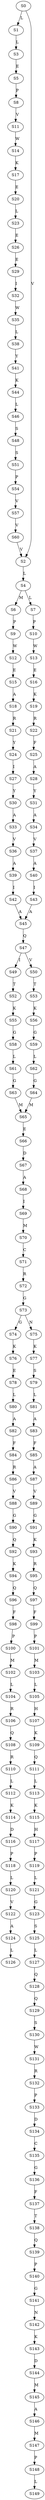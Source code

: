 strict digraph  {
	S0 -> S1 [ label = L ];
	S0 -> S2 [ label = V ];
	S1 -> S3 [ label = L ];
	S2 -> S4 [ label = L ];
	S3 -> S5 [ label = E ];
	S4 -> S6 [ label = M ];
	S4 -> S7 [ label = L ];
	S5 -> S8 [ label = P ];
	S6 -> S9 [ label = P ];
	S7 -> S10 [ label = P ];
	S8 -> S11 [ label = V ];
	S9 -> S12 [ label = W ];
	S10 -> S13 [ label = W ];
	S11 -> S14 [ label = W ];
	S12 -> S15 [ label = E ];
	S13 -> S16 [ label = E ];
	S14 -> S17 [ label = K ];
	S15 -> S18 [ label = A ];
	S16 -> S19 [ label = K ];
	S17 -> S20 [ label = E ];
	S18 -> S21 [ label = R ];
	S19 -> S22 [ label = R ];
	S20 -> S23 [ label = L ];
	S21 -> S24 [ label = Y ];
	S22 -> S25 [ label = F ];
	S23 -> S26 [ label = E ];
	S24 -> S27 [ label = I ];
	S25 -> S28 [ label = A ];
	S26 -> S29 [ label = E ];
	S27 -> S30 [ label = Y ];
	S28 -> S31 [ label = Y ];
	S29 -> S32 [ label = I ];
	S30 -> S33 [ label = A ];
	S31 -> S34 [ label = A ];
	S32 -> S35 [ label = W ];
	S33 -> S36 [ label = V ];
	S34 -> S37 [ label = V ];
	S35 -> S38 [ label = L ];
	S36 -> S39 [ label = A ];
	S37 -> S40 [ label = A ];
	S38 -> S41 [ label = Y ];
	S39 -> S42 [ label = I ];
	S40 -> S43 [ label = I ];
	S41 -> S44 [ label = K ];
	S42 -> S45 [ label = A ];
	S43 -> S45 [ label = A ];
	S44 -> S46 [ label = L ];
	S45 -> S47 [ label = Q ];
	S46 -> S48 [ label = S ];
	S47 -> S49 [ label = I ];
	S47 -> S50 [ label = V ];
	S48 -> S51 [ label = S ];
	S49 -> S52 [ label = T ];
	S50 -> S53 [ label = T ];
	S51 -> S54 [ label = P ];
	S52 -> S55 [ label = K ];
	S53 -> S56 [ label = K ];
	S54 -> S57 [ label = V ];
	S55 -> S58 [ label = G ];
	S56 -> S59 [ label = G ];
	S57 -> S60 [ label = V ];
	S58 -> S61 [ label = L ];
	S59 -> S62 [ label = L ];
	S60 -> S2 [ label = V ];
	S61 -> S63 [ label = G ];
	S62 -> S64 [ label = G ];
	S63 -> S65 [ label = M ];
	S64 -> S65 [ label = M ];
	S65 -> S66 [ label = E ];
	S66 -> S67 [ label = D ];
	S67 -> S68 [ label = A ];
	S68 -> S69 [ label = I ];
	S69 -> S70 [ label = M ];
	S70 -> S71 [ label = C ];
	S71 -> S72 [ label = R ];
	S72 -> S73 [ label = G ];
	S73 -> S74 [ label = G ];
	S73 -> S75 [ label = N ];
	S74 -> S76 [ label = K ];
	S75 -> S77 [ label = K ];
	S76 -> S78 [ label = E ];
	S77 -> S79 [ label = S ];
	S78 -> S80 [ label = L ];
	S79 -> S81 [ label = L ];
	S80 -> S82 [ label = A ];
	S81 -> S83 [ label = A ];
	S82 -> S84 [ label = F ];
	S83 -> S85 [ label = F ];
	S84 -> S86 [ label = R ];
	S85 -> S87 [ label = A ];
	S86 -> S88 [ label = V ];
	S87 -> S89 [ label = V ];
	S88 -> S90 [ label = G ];
	S89 -> S91 [ label = G ];
	S90 -> S92 [ label = Q ];
	S91 -> S93 [ label = K ];
	S92 -> S94 [ label = K ];
	S93 -> S95 [ label = R ];
	S94 -> S96 [ label = Q ];
	S95 -> S97 [ label = Q ];
	S96 -> S98 [ label = F ];
	S97 -> S99 [ label = F ];
	S98 -> S100 [ label = P ];
	S99 -> S101 [ label = P ];
	S100 -> S102 [ label = M ];
	S101 -> S103 [ label = M ];
	S102 -> S104 [ label = L ];
	S103 -> S105 [ label = L ];
	S104 -> S106 [ label = R ];
	S105 -> S107 [ label = H ];
	S106 -> S108 [ label = Q ];
	S107 -> S109 [ label = K ];
	S108 -> S110 [ label = R ];
	S109 -> S111 [ label = Q ];
	S110 -> S112 [ label = L ];
	S111 -> S113 [ label = L ];
	S112 -> S114 [ label = K ];
	S113 -> S115 [ label = K ];
	S114 -> S116 [ label = D ];
	S115 -> S117 [ label = H ];
	S116 -> S118 [ label = P ];
	S117 -> S119 [ label = P ];
	S118 -> S120 [ label = L ];
	S119 -> S121 [ label = L ];
	S120 -> S122 [ label = V ];
	S121 -> S123 [ label = G ];
	S122 -> S124 [ label = A ];
	S123 -> S125 [ label = S ];
	S124 -> S126 [ label = L ];
	S125 -> S127 [ label = L ];
	S127 -> S128 [ label = Q ];
	S128 -> S129 [ label = Q ];
	S129 -> S130 [ label = S ];
	S130 -> S131 [ label = W ];
	S131 -> S132 [ label = R ];
	S132 -> S133 [ label = P ];
	S133 -> S134 [ label = D ];
	S134 -> S135 [ label = C ];
	S135 -> S136 [ label = G ];
	S136 -> S137 [ label = F ];
	S137 -> S138 [ label = T ];
	S138 -> S139 [ label = Q ];
	S139 -> S140 [ label = P ];
	S140 -> S141 [ label = G ];
	S141 -> S142 [ label = N ];
	S142 -> S143 [ label = K ];
	S143 -> S144 [ label = D ];
	S144 -> S145 [ label = M ];
	S145 -> S146 [ label = A ];
	S146 -> S147 [ label = M ];
	S147 -> S148 [ label = P ];
	S148 -> S149 [ label = L ];
}

